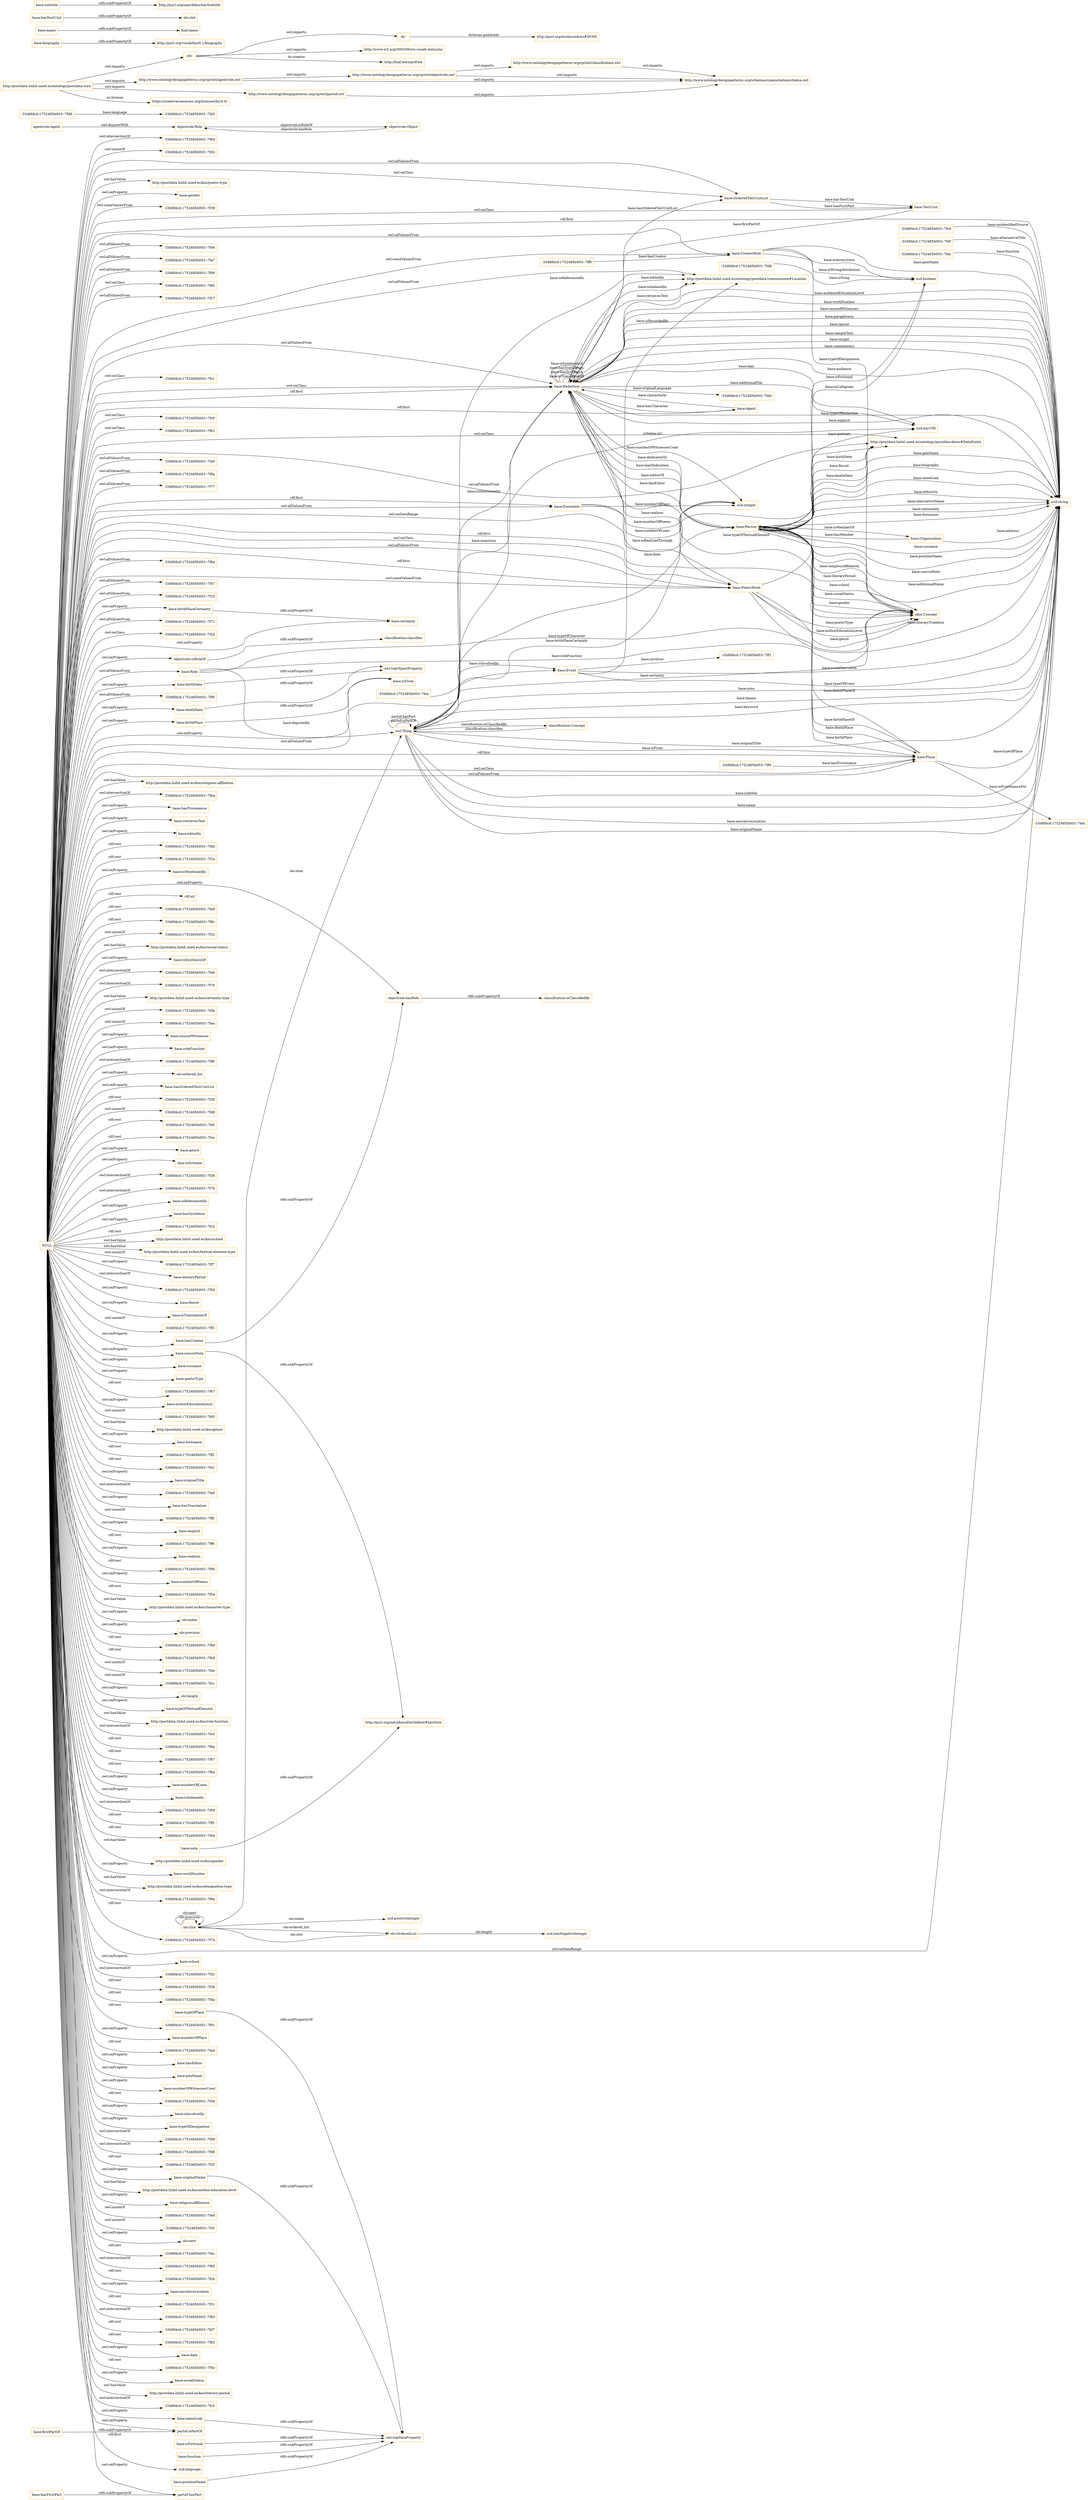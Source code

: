 digraph ar2dtool_diagram { 
rankdir=LR;
size="1501"
node [shape = rectangle, color="orange"]; "-33d6fdcd:1752485b003:-7f39" "base:Role" "base:OrderedTextUnitList" "-33d6fdcd:1752485b003:-7f94" "-33d6fdcd:1752485b003:-7fee" "-33d6fdcd:1752485b003:-7fa7" "-33d6fdcd:1752485b003:-7f99" "-33d6fdcd:1752485b003:-7fcd" "agentrole:Agent" "-33d6fdcd:1752485b003:-7f85" "-33d6fdcd:1752485b003:-7f57" "base:Agent" "base:CreatorRole" "base:Person" "base:Organisation" "-33d6fdcd:1752485b003:-7fc1" "base:Redaction" "-33d6fdcd:1752485b003:-7fc6" "-33d6fdcd:1752485b003:-7f61" "base:Ensemble" "-33d6fdcd:1752485b003:-7fa0" "-33d6fdcd:1752485b003:-7feb" "-33d6fdcd:1752485b003:-7f8a" "-33d6fdcd:1752485b003:-7fdf" "-33d6fdcd:1752485b003:-7f77" "base:TextUnit" "-33d6fdcd:1752485b003:-7ff4" "skos:Concept" "http://postdata.linhd.uned.es/ontology/postdata-dates#DateEntity" "base:Place" "-33d6fdcd:1752485b003:-7f6a" "base:Event" "-33d6fdcd:1752485b003:-7f47" "-33d6fdcd:1752485b003:-7f33" "-33d6fdcd:1752485b003:-7fdc" "http://postdata.linhd.uned.es/ontology/postdata-transmission#Location" "-33d6fdcd:1752485b003:-7fd6" "-33d6fdcd:1752485b003:-7f71" "-33d6fdcd:1752485b003:-7ff8" "-33d6fdcd:1752485b003:-7f2d" "base:PoeticWork" "-33d6fdcd:1752485b003:-7ff1" "-33d6fdcd:1752485b003:-7f8f" "-33d6fdcd:1752485b003:-7fd9" "owl:Thing" "objectrole:Role" "objectrole:Object" "olo:Slot" "olo:OrderedList" "classification:Concept" ; /*classes style*/
	"base:deathDate" -> "owl:topObjectProperty" [ label = "rdfs:subPropertyOf" ];
	"http://www.ontologydesignpatterns.org/cp/owl/objectrole.owl" -> "http://www.ontologydesignpatterns.org/cp/owl/classification.owl" [ label = "owl:imports" ];
	"http://www.ontologydesignpatterns.org/cp/owl/objectrole.owl" -> "http://www.ontologydesignpatterns.org/schemas/cpannotationschema.owl" [ label = "owl:imports" ];
	"http://www.ontologydesignpatterns.org/cp/owl/classification.owl" -> "http://www.ontologydesignpatterns.org/schemas/cpannotationschema.owl" [ label = "owl:imports" ];
	"base:firstPartOf" -> "partof:isPartOf" [ label = "rdfs:subPropertyOf" ];
	"agentrole:Agent" -> "objectrole:Role" [ label = "owl:disjointWith" ];
	"dc:" -> "http://purl.org/dc/aboutdcmi#DCMI" [ label = "dcterms:publisher" ];
	"olo:" -> "http://www.w3.org/2003/06/sw-vocab-status/ns" [ label = "owl:imports" ];
	"olo:" -> "dc:" [ label = "owl:imports" ];
	"olo:" -> "http://foaf.me/zazi#me" [ label = "dc:creator" ];
	"base:birthPlaceCertainty" -> "base:certainty" [ label = "rdfs:subPropertyOf" ];
	"base:biography" -> "http://purl.org/vocab/bio/0.1/biography" [ label = "rdfs:subPropertyOf" ];
	"objectrole:isRoleOf" -> "classification:classifies" [ label = "rdfs:subPropertyOf" ];
	"base:nameLink" -> "owl:topDataProperty" [ label = "rdfs:subPropertyOf" ];
	"base:sourceNote" -> "http://purl.org/net/nknouf/ns/bibtex#hasNote" [ label = "rdfs:subPropertyOf" ];
	"base:name" -> "foaf:name" [ label = "rdfs:subPropertyOf" ];
	"base:hasTextUnit" -> "olo:slot" [ label = "rdfs:subPropertyOf" ];
	"NULL" -> "base:birthPlace" [ label = "owl:onProperty" ];
	"NULL" -> "http://postdata.linhd.uned.es/kos/religious-affiliation" [ label = "owl:hasValue" ];
	"NULL" -> "base:PoeticWork" [ label = "owl:allValuesFrom" ];
	"NULL" -> "-33d6fdcd:1752485b003:-7fba" [ label = "owl:intersectionOf" ];
	"NULL" -> "base:CreatorRole" [ label = "owl:someValuesFrom" ];
	"NULL" -> "base:hasProvenance" [ label = "owl:onProperty" ];
	"NULL" -> "base:retrievesText" [ label = "owl:onProperty" ];
	"NULL" -> "base:editedIn" [ label = "owl:onProperty" ];
	"NULL" -> "base:Place" [ label = "rdf:first" ];
	"NULL" -> "-33d6fdcd:1752485b003:-7fdd" [ label = "rdf:rest" ];
	"NULL" -> "-33d6fdcd:1752485b003:-7f94" [ label = "owl:allValuesFrom" ];
	"NULL" -> "-33d6fdcd:1752485b003:-7f2a" [ label = "rdf:rest" ];
	"NULL" -> "base:PoeticWork" [ label = "rdf:first" ];
	"NULL" -> "base:isMentionedIn" [ label = "owl:onProperty" ];
	"NULL" -> "base:birthDate" [ label = "owl:onProperty" ];
	"NULL" -> "rdf:nil" [ label = "rdf:rest" ];
	"NULL" -> "-33d6fdcd:1752485b003:-7f6a" [ label = "owl:allValuesFrom" ];
	"NULL" -> "-33d6fdcd:1752485b003:-7fe9" [ label = "rdf:rest" ];
	"NULL" -> "-33d6fdcd:1752485b003:-7f8c" [ label = "rdf:rest" ];
	"NULL" -> "-33d6fdcd:1752485b003:-7f32" [ label = "owl:unionOf" ];
	"NULL" -> "http://postdata.linhd.uned.es/kos/social-status" [ label = "owl:hasValue" ];
	"NULL" -> "base:isSynthesisOf" [ label = "owl:onProperty" ];
	"NULL" -> "base:birthPlaceCertainty" [ label = "owl:onProperty" ];
	"NULL" -> "-33d6fdcd:1752485b003:-7f46" [ label = "owl:intersectionOf" ];
	"NULL" -> "-33d6fdcd:1752485b003:-7f70" [ label = "owl:intersectionOf" ];
	"NULL" -> "http://postdata.linhd.uned.es/kos/certainty-type" [ label = "owl:hasValue" ];
	"NULL" -> "-33d6fdcd:1752485b003:-7fdb" [ label = "owl:unionOf" ];
	"NULL" -> "-33d6fdcd:1752485b003:-7fea" [ label = "owl:unionOf" ];
	"NULL" -> "base:unusedWitnesses" [ label = "owl:onProperty" ];
	"NULL" -> "objectrole:isRoleOf" [ label = "owl:onProperty" ];
	"NULL" -> "base:roleFunction" [ label = "owl:onProperty" ];
	"NULL" -> "partof:isPartOf" [ label = "owl:onProperty" ];
	"NULL" -> "-33d6fdcd:1752485b003:-7f9f" [ label = "owl:intersectionOf" ];
	"NULL" -> "olo:ordered_list" [ label = "owl:onProperty" ];
	"NULL" -> "base:hasOrderedTextUnitList" [ label = "owl:onProperty" ];
	"NULL" -> "-33d6fdcd:1752485b003:-7f30" [ label = "rdf:rest" ];
	"NULL" -> "-33d6fdcd:1752485b003:-7fd8" [ label = "owl:unionOf" ];
	"NULL" -> "-33d6fdcd:1752485b003:-7fef" [ label = "rdf:rest" ];
	"NULL" -> "-33d6fdcd:1752485b003:-7fce" [ label = "rdf:rest" ];
	"NULL" -> "base:Role" [ label = "owl:allValuesFrom" ];
	"NULL" -> "base:genre" [ label = "owl:onProperty" ];
	"NULL" -> "base:OrderedTextUnitList" [ label = "owl:allValuesFrom" ];
	"NULL" -> "skos:inScheme" [ label = "owl:onProperty" ];
	"NULL" -> "-33d6fdcd:1752485b003:-7f38" [ label = "owl:intersectionOf" ];
	"NULL" -> "-33d6fdcd:1752485b003:-7f99" [ label = "owl:allValuesFrom" ];
	"NULL" -> "base:CreatorRole" [ label = "owl:allValuesFrom" ];
	"NULL" -> "http://postdata.linhd.uned.es/ontology/postdata-dates#DateEntity" [ label = "owl:onClass" ];
	"NULL" -> "-33d6fdcd:1752485b003:-7fa0" [ label = "owl:allValuesFrom" ];
	"NULL" -> "base:Ensemble" [ label = "owl:allValuesFrom" ];
	"NULL" -> "-33d6fdcd:1752485b003:-7f76" [ label = "owl:intersectionOf" ];
	"NULL" -> "base:isReferencedIn" [ label = "owl:onProperty" ];
	"NULL" -> "base:hasSynthesis" [ label = "owl:onProperty" ];
	"NULL" -> "-33d6fdcd:1752485b003:-7fc3" [ label = "rdf:rest" ];
	"NULL" -> "base:Agent" [ label = "rdf:first" ];
	"NULL" -> "http://postdata.linhd.uned.es/kos/school" [ label = "owl:hasValue" ];
	"NULL" -> "skos:Concept" [ label = "rdf:first" ];
	"NULL" -> "http://postdata.linhd.uned.es/kos/textual-element-type" [ label = "owl:hasValue" ];
	"NULL" -> "-33d6fdcd:1752485b003:-7ff7" [ label = "owl:unionOf" ];
	"NULL" -> "base:literaryPeriod" [ label = "owl:onProperty" ];
	"NULL" -> "-33d6fdcd:1752485b003:-7f71" [ label = "owl:allValuesFrom" ];
	"NULL" -> "-33d6fdcd:1752485b003:-7f56" [ label = "owl:intersectionOf" ];
	"NULL" -> "base:floruit" [ label = "owl:onProperty" ];
	"NULL" -> "-33d6fdcd:1752485b003:-7f57" [ label = "owl:allValuesFrom" ];
	"NULL" -> "base:isTranslationOf" [ label = "owl:onProperty" ];
	"NULL" -> "-33d6fdcd:1752485b003:-7ff3" [ label = "owl:unionOf" ];
	"NULL" -> "xsd:string" [ label = "owl:onDataRange" ];
	"NULL" -> "base:surname" [ label = "owl:onProperty" ];
	"NULL" -> "base:poeticType" [ label = "owl:onProperty" ];
	"NULL" -> "-33d6fdcd:1752485b003:-7f67" [ label = "rdf:rest" ];
	"NULL" -> "base:authorEducationLevel" [ label = "owl:onProperty" ];
	"NULL" -> "-33d6fdcd:1752485b003:-7fd5" [ label = "owl:unionOf" ];
	"NULL" -> "http://postdata.linhd.uned.es/kos/genre" [ label = "owl:hasValue" ];
	"NULL" -> "base:forename" [ label = "owl:onProperty" ];
	"NULL" -> "-33d6fdcd:1752485b003:-7ff2" [ label = "rdf:rest" ];
	"NULL" -> "-33d6fdcd:1752485b003:-7f77" [ label = "owl:allValuesFrom" ];
	"NULL" -> "-33d6fdcd:1752485b003:-7fd1" [ label = "rdf:rest" ];
	"NULL" -> "base:originalTitle" [ label = "owl:onProperty" ];
	"NULL" -> "-33d6fdcd:1752485b003:-7fa6" [ label = "owl:intersectionOf" ];
	"NULL" -> "base:hasTranslation" [ label = "owl:onProperty" ];
	"NULL" -> "base:Redaction" [ label = "owl:allValuesFrom" ];
	"NULL" -> "-33d6fdcd:1752485b003:-7ff0" [ label = "owl:unionOf" ];
	"NULL" -> "base:explicit" [ label = "owl:onProperty" ];
	"NULL" -> "-33d6fdcd:1752485b003:-7ff6" [ label = "rdf:rest" ];
	"NULL" -> "-33d6fdcd:1752485b003:-7f8f" [ label = "owl:allValuesFrom" ];
	"NULL" -> "base:realises" [ label = "owl:onProperty" ];
	"NULL" -> "-33d6fdcd:1752485b003:-7f96" [ label = "rdf:rest" ];
	"NULL" -> "base:PoeticWork" [ label = "owl:someValuesFrom" ];
	"NULL" -> "base:numberOfPoems" [ label = "owl:onProperty" ];
	"NULL" -> "-33d6fdcd:1752485b003:-7f54" [ label = "rdf:rest" ];
	"NULL" -> "http://postdata.linhd.uned.es/kos/character-type" [ label = "owl:hasValue" ];
	"NULL" -> "olo:index" [ label = "owl:onProperty" ];
	"NULL" -> "olo:previous" [ label = "owl:onProperty" ];
	"NULL" -> "-33d6fdcd:1752485b003:-7f9d" [ label = "rdf:rest" ];
	"NULL" -> "-33d6fdcd:1752485b003:-7fb8" [ label = "rdf:rest" ];
	"NULL" -> "-33d6fdcd:1752485b003:-7fde" [ label = "owl:unionOf" ];
	"NULL" -> "-33d6fdcd:1752485b003:-7fc6" [ label = "owl:onClass" ];
	"NULL" -> "base:PoeticWork" [ label = "owl:onClass" ];
	"NULL" -> "-33d6fdcd:1752485b003:-7fcc" [ label = "owl:unionOf" ];
	"NULL" -> "xsd:string" [ label = "rdf:first" ];
	"NULL" -> "olo:length" [ label = "owl:onProperty" ];
	"NULL" -> "base:typeOfTextualElement" [ label = "owl:onProperty" ];
	"NULL" -> "http://postdata.linhd.uned.es/kos/role-function" [ label = "owl:hasValue" ];
	"NULL" -> "-33d6fdcd:1752485b003:-7f39" [ label = "owl:someValuesFrom" ];
	"NULL" -> "-33d6fdcd:1752485b003:-7fc0" [ label = "owl:intersectionOf" ];
	"NULL" -> "-33d6fdcd:1752485b003:-7f6e" [ label = "rdf:rest" ];
	"NULL" -> "-33d6fdcd:1752485b003:-7f61" [ label = "owl:onClass" ];
	"NULL" -> "-33d6fdcd:1752485b003:-7f47" [ label = "owl:allValuesFrom" ];
	"NULL" -> "-33d6fdcd:1752485b003:-7f87" [ label = "rdf:rest" ];
	"NULL" -> "-33d6fdcd:1752485b003:-7fbe" [ label = "rdf:rest" ];
	"NULL" -> "base:numberOfLines" [ label = "owl:onProperty" ];
	"NULL" -> "-33d6fdcd:1752485b003:-7f2d" [ label = "owl:onClass" ];
	"NULL" -> "base:isIndexedIn" [ label = "owl:onProperty" ];
	"NULL" -> "-33d6fdcd:1752485b003:-7f69" [ label = "owl:intersectionOf" ];
	"NULL" -> "-33d6fdcd:1752485b003:-7ff5" [ label = "rdf:rest" ];
	"NULL" -> "-33d6fdcd:1752485b003:-7fd4" [ label = "rdf:rest" ];
	"NULL" -> "http://postdata.linhd.uned.es/kos/gender" [ label = "owl:hasValue" ];
	"NULL" -> "base:workNumber" [ label = "owl:onProperty" ];
	"NULL" -> "base:hasCreator" [ label = "owl:onProperty" ];
	"NULL" -> "http://postdata.linhd.uned.es/kos/designation-type" [ label = "owl:hasValue" ];
	"NULL" -> "-33d6fdcd:1752485b003:-7f8e" [ label = "owl:intersectionOf" ];
	"NULL" -> "base:deathDate" [ label = "owl:onProperty" ];
	"NULL" -> "-33d6fdcd:1752485b003:-7f74" [ label = "rdf:rest" ];
	"NULL" -> "base:isFrom" [ label = "owl:onProperty" ];
	"NULL" -> "-33d6fdcd:1752485b003:-7f85" [ label = "owl:onClass" ];
	"NULL" -> "base:Redaction" [ label = "owl:onClass" ];
	"NULL" -> "base:school" [ label = "owl:onProperty" ];
	"NULL" -> "-33d6fdcd:1752485b003:-7f2c" [ label = "owl:intersectionOf" ];
	"NULL" -> "-33d6fdcd:1752485b003:-7f8a" [ label = "owl:allValuesFrom" ];
	"NULL" -> "-33d6fdcd:1752485b003:-7fc1" [ label = "owl:onClass" ];
	"NULL" -> "xsd:integer" [ label = "owl:onDataRange" ];
	"NULL" -> "-33d6fdcd:1752485b003:-7f36" [ label = "rdf:rest" ];
	"NULL" -> "-33d6fdcd:1752485b003:-7fda" [ label = "rdf:rest" ];
	"NULL" -> "-33d6fdcd:1752485b003:-7f91" [ label = "rdf:rest" ];
	"NULL" -> "objectrole:hasRole" [ label = "owl:onProperty" ];
	"NULL" -> "partof:hasPart" [ label = "owl:onProperty" ];
	"NULL" -> "base:Place" [ label = "owl:onClass" ];
	"NULL" -> "base:numberOfPlays" [ label = "owl:onProperty" ];
	"NULL" -> "-33d6fdcd:1752485b003:-7fa4" [ label = "rdf:rest" ];
	"NULL" -> "base:hasEditor" [ label = "owl:onProperty" ];
	"NULL" -> "base:nameLink" [ label = "owl:onProperty" ];
	"NULL" -> "base:Ensemble" [ label = "rdf:first" ];
	"NULL" -> "base:penName" [ label = "owl:onProperty" ];
	"NULL" -> "base:numberOfWitnessesUsed" [ label = "owl:onProperty" ];
	"NULL" -> "-33d6fdcd:1752485b003:-7f44" [ label = "rdf:rest" ];
	"NULL" -> "base:isInvolvedIn" [ label = "owl:onProperty" ];
	"NULL" -> "base:typeOfDesignation" [ label = "owl:onProperty" ];
	"NULL" -> "http://postdata.linhd.uned.es/ontology/postdata-transmission#Location" [ label = "owl:allValuesFrom" ];
	"NULL" -> "-33d6fdcd:1752485b003:-7f89" [ label = "owl:intersectionOf" ];
	"NULL" -> "base:Redaction" [ label = "rdf:first" ];
	"NULL" -> "-33d6fdcd:1752485b003:-7f98" [ label = "owl:intersectionOf" ];
	"NULL" -> "-33d6fdcd:1752485b003:-7f33" [ label = "owl:allValuesFrom" ];
	"NULL" -> "-33d6fdcd:1752485b003:-7f2f" [ label = "rdf:rest" ];
	"NULL" -> "http://postdata.linhd.uned.es/kos/author-education-level" [ label = "owl:hasValue" ];
	"NULL" -> "base:originalName" [ label = "owl:onProperty" ];
	"NULL" -> "base:religiousAffiliation" [ label = "owl:onProperty" ];
	"NULL" -> "-33d6fdcd:1752485b003:-7fed" [ label = "owl:unionOf" ];
	"NULL" -> "-33d6fdcd:1752485b003:-7fcf" [ label = "owl:unionOf" ];
	"NULL" -> "olo:next" [ label = "owl:onProperty" ];
	"NULL" -> "-33d6fdcd:1752485b003:-7fec" [ label = "rdf:rest" ];
	"NULL" -> "-33d6fdcd:1752485b003:-7f60" [ label = "owl:intersectionOf" ];
	"NULL" -> "base:sourceNote" [ label = "owl:onProperty" ];
	"NULL" -> "-33d6fdcd:1752485b003:-7fcb" [ label = "rdf:rest" ];
	"NULL" -> "base:narrativeLocation" [ label = "owl:onProperty" ];
	"NULL" -> "-33d6fdcd:1752485b003:-7f31" [ label = "rdf:rest" ];
	"NULL" -> "-33d6fdcd:1752485b003:-7f93" [ label = "owl:intersectionOf" ];
	"NULL" -> "-33d6fdcd:1752485b003:-7fd7" [ label = "rdf:rest" ];
	"NULL" -> "base:certainty" [ label = "owl:onProperty" ];
	"NULL" -> "-33d6fdcd:1752485b003:-7f82" [ label = "rdf:rest" ];
	"NULL" -> "base:date" [ label = "owl:onProperty" ];
	"NULL" -> "-33d6fdcd:1752485b003:-7f5e" [ label = "rdf:rest" ];
	"NULL" -> "base:TextUnit" [ label = "owl:onClass" ];
	"NULL" -> "base:Place" [ label = "owl:allValuesFrom" ];
	"NULL" -> "base:socialStatus" [ label = "owl:onProperty" ];
	"NULL" -> "http://postdata.linhd.uned.es/kos/literary-period" [ label = "owl:hasValue" ];
	"NULL" -> "http://postdata.linhd.uned.es/ontology/postdata-dates#DateEntity" [ label = "owl:allValuesFrom" ];
	"NULL" -> "-33d6fdcd:1752485b003:-7fc5" [ label = "owl:intersectionOf" ];
	"NULL" -> "xsd:language" [ label = "rdf:first" ];
	"NULL" -> "-33d6fdcd:1752485b003:-7f84" [ label = "owl:intersectionOf" ];
	"NULL" -> "-33d6fdcd:1752485b003:-7fd2" [ label = "owl:unionOf" ];
	"NULL" -> "http://postdata.linhd.uned.es/kos/poetic-type" [ label = "owl:hasValue" ];
	"NULL" -> "base:gender" [ label = "owl:onProperty" ];
	"NULL" -> "base:OrderedTextUnitList" [ label = "owl:onClass" ];
	"NULL" -> "-33d6fdcd:1752485b003:-7fa7" [ label = "owl:allValuesFrom" ];
	"NULL" -> "base:Event" [ label = "owl:allValuesFrom" ];
	"base:hasFirstPart" -> "partof:hasPart" [ label = "rdfs:subPropertyOf" ];
	"base:hasCreator" -> "objectrole:hasRole" [ label = "rdfs:subPropertyOf" ];
	"base:birthPlace" -> "base:isFrom" [ label = "rdfs:subPropertyOf" ];
	"http://www.ontologydesignpatterns.org/cp/owl/agentrole.owl" -> "http://www.ontologydesignpatterns.org/cp/owl/objectrole.owl" [ label = "owl:imports" ];
	"http://www.ontologydesignpatterns.org/cp/owl/agentrole.owl" -> "http://www.ontologydesignpatterns.org/schemas/cpannotationschema.owl" [ label = "owl:imports" ];
	"base:isFictional" -> "owl:topDataProperty" [ label = "rdfs:subPropertyOf" ];
	"base:subtitle" -> "http://purl.org/spar/fabio/hasSubtitle" [ label = "rdfs:subPropertyOf" ];
	"base:function" -> "owl:topDataProperty" [ label = "rdfs:subPropertyOf" ];
	"base:originalName" -> "owl:topDataProperty" [ label = "rdfs:subPropertyOf" ];
	"http://www.ontologydesignpatterns.org/cp/owl/partof.owl" -> "http://www.ontologydesignpatterns.org/schemas/cpannotationschema.owl" [ label = "owl:imports" ];
	"http://postdata.linhd.uned.es/ontology/postdata-core" -> "https://creativecommons.org/licenses/by/4.0/" [ label = "ns:license" ];
	"http://postdata.linhd.uned.es/ontology/postdata-core" -> "http://www.ontologydesignpatterns.org/cp/owl/partof.owl" [ label = "owl:imports" ];
	"http://postdata.linhd.uned.es/ontology/postdata-core" -> "http://www.ontologydesignpatterns.org/cp/owl/agentrole.owl" [ label = "owl:imports" ];
	"http://postdata.linhd.uned.es/ontology/postdata-core" -> "olo:" [ label = "owl:imports" ];
	"base:note" -> "http://purl.org/net/nknouf/ns/bibtex#hasNote" [ label = "rdfs:subPropertyOf" ];
	"base:birthDate" -> "owl:topObjectProperty" [ label = "rdfs:subPropertyOf" ];
	"base:positionName" -> "owl:topDataProperty" [ label = "rdfs:subPropertyOf" ];
	"objectrole:hasRole" -> "classification:isClassifiedBy" [ label = "rdfs:subPropertyOf" ];
	"base:typeOfPlace" -> "owl:topDataProperty" [ label = "rdfs:subPropertyOf" ];
	"base:Redaction" -> "owl:Thing" [ label = "base:mentions" ];
	"base:Person" -> "xsd:boolean" [ label = "base:isFictional" ];
	"owl:Thing" -> "xsd:string" [ label = "base:narrativeLocation" ];
	"base:CreatorRole" -> "xsd:string" [ label = "base:penName" ];
	"base:Person" -> "base:Place" [ label = "base:deathPlace" ];
	"base:Ensemble" -> "xsd:integer" [ label = "base:numberOfLines" ];
	"base:Redaction" -> "xsd:string" [ label = "base:audienceEducationLevel" ];
	"base:Event" -> "xsd:string" [ label = "base:eventNarration" ];
	"base:Redaction" -> "xsd:string" [ label = "base:workNumber" ];
	"owl:Thing" -> "xsd:string" [ label = "base:originalName" ];
	"base:OrderedTextUnitList" -> "base:TextUnit" [ label = "base:hasTextUnit" ];
	"base:Redaction" -> "base:Person" [ label = "base:hasEditor" ];
	"olo:Slot" -> "olo:Slot" [ label = "olo:previous" ];
	"base:Redaction" -> "xsd:string" [ label = "base:unusedWitnesses" ];
	"base:Place" -> "base:Person" [ label = "base:deathPlaceOf" ];
	"base:Person" -> "http://postdata.linhd.uned.es/ontology/postdata-dates#DateEntity" [ label = "base:floruit" ];
	"base:Person" -> "xsd:string" [ label = "base:surname" ];
	"base:Person" -> "xsd:string" [ label = "base:positionName" ];
	"classification:Concept" -> "owl:Thing" [ label = "classification:classifies" ];
	"-33d6fdcd:1752485b003:-7ff8" -> "base:CreatorRole" [ label = "base:hasCreator" ];
	"base:Redaction" -> "xsd:string" [ label = "base:paraphrasis" ];
	"base:Person" -> "base:Redaction" [ label = "base:hasDedication" ];
	"base:Event" -> "xsd:string" [ label = "base:typeOfEvent" ];
	"base:Person" -> "http://postdata.linhd.uned.es/ontology/postdata-dates#DateEntity" [ label = "base:deathDate" ];
	"base:Person" -> "base:Place" [ label = "base:birthPlace" ];
	"base:Event" -> "http://postdata.linhd.uned.es/ontology/postdata-transmission#Location" [ label = "base:isRecordedBy" ];
	"base:CreatorRole" -> "xsd:boolean" [ label = "base:isAnonymous" ];
	"base:Redaction" -> "base:Agent" [ label = "base:hasCharacter" ];
	"base:Redaction" -> "xsd:anyURI" [ label = "base:text" ];
	"base:Redaction" -> "xsd:anyURI" [ label = "base:additionalFile" ];
	"base:Person" -> "base:Organisation" [ label = "base:isMemberOf" ];
	"base:Redaction" -> "xsd:string" [ label = "base:layout" ];
	"base:PoeticWork" -> "xsd:boolean" [ label = "base:isCalligram" ];
	"olo:Slot" -> "olo:OrderedList" [ label = "olo:ordered_list" ];
	"base:Redaction" -> "http://postdata.linhd.uned.es/ontology/postdata-transmission#Location" [ label = "base:editedIn" ];
	"base:Redaction" -> "skos:Concept" [ label = "base:typeOfTextualElement" ];
	"olo:OrderedList" -> "xsd:nonNegativeInteger" [ label = "olo:length" ];
	"-33d6fdcd:1752485b003:-7fee" -> "base:Event" [ label = "base:isInvolvedIn" ];
	"base:PoeticWork" -> "base:Redaction" [ label = "base:isRealisedThrough" ];
	"base:Redaction" -> "base:PoeticWork" [ label = "base:realises" ];
	"base:Person" -> "skos:Concept" [ label = "base:religiousAffiliation" ];
	"base:Person" -> "xsd:string" [ label = "base:sourceNote" ];
	"base:Redaction" -> "xsd:string" [ label = "base:sampleText" ];
	"base:Redaction" -> "xsd:string" [ label = "base:incipit" ];
	"base:Person" -> "http://postdata.linhd.uned.es/ontology/postdata-dates#DateEntity" [ label = "base:birthDate" ];
	"base:Person" -> "owl:Thing" [ label = "base:birthPlaceCertainty" ];
	"base:Person" -> "skos:Concept" [ label = "base:literaryPeriod" ];
	"base:Person" -> "xsd:string" [ label = "base:additionalName" ];
	"base:Person" -> "xsd:string" [ label = "base:genName" ];
	"base:Person" -> "base:Redaction" [ label = "base:editorOf" ];
	"base:CreatorRole" -> "skos:Concept" [ label = "base:typeOfDesignation" ];
	"base:Person" -> "xsd:string" [ label = "base:biography" ];
	"base:Redaction" -> "base:Redaction" [ label = "base:isTranslationOf" ];
	"owl:Thing" -> "skos:Concept" [ label = "base:certainty" ];
	"base:Redaction" -> "base:Redaction" [ label = "base:hasSynthesis" ];
	"olo:OrderedList" -> "olo:Slot" [ label = "olo:slot" ];
	"base:Person" -> "skos:Concept" [ label = "base:school" ];
	"olo:Slot" -> "olo:Slot" [ label = "olo:next" ];
	"owl:Thing" -> "xsd:anyURI" [ label = "schema:url" ];
	"owl:Thing" -> "http://postdata.linhd.uned.es/ontology/postdata-transmission#Location" [ label = "base:isReferencedIn" ];
	"base:PoeticWork" -> "xsd:string" [ label = "base:literaryTradition" ];
	"owl:Thing" -> "xsd:string" [ label = "base:note" ];
	"-33d6fdcd:1752485b003:-7fcd" -> "xsd:string" [ label = "base:unidentifiedSource" ];
	"owl:Thing" -> "xsd:string" [ label = "base:theme" ];
	"base:Event" -> "-33d6fdcd:1752485b003:-7ff1" [ label = "base:involves" ];
	"base:Role" -> "skos:Concept" [ label = "base:roleFunction" ];
	"base:PoeticWork" -> "skos:Concept" [ label = "base:poeticType" ];
	"olo:Slot" -> "owl:Thing" [ label = "olo:item" ];
	"base:Place" -> "xsd:string" [ label = "base:typeOfPlace" ];
	"-33d6fdcd:1752485b003:-7fd9" -> "xsd:boolean" [ label = "base:isSong" ];
	"base:Person" -> "xsd:string" [ label = "base:nameLink" ];
	"base:Ensemble" -> "xsd:integer" [ label = "base:numberOfPlays" ];
	"base:Place" -> "base:Person" [ label = "base:birthPlaceOf" ];
	"base:Redaction" -> "http://postdata.linhd.uned.es/ontology/postdata-transmission#Location" [ label = "base:isIndexedIn" ];
	"base:Person" -> "xsd:string" [ label = "base:ethnicity" ];
	"owl:Thing" -> "xsd:string" [ label = "base:keyword" ];
	"base:Redaction" -> "xsd:string" [ label = "base:commentary" ];
	"base:Redaction" -> "base:OrderedTextUnitList" [ label = "base:hasOrderedTextUnitList" ];
	"owl:Thing" -> "xsd:string" [ label = "base:originalTitle" ];
	"base:Person" -> "skos:Concept" [ label = "base:socialStatus" ];
	"owl:Thing" -> "classification:Concept" [ label = "classification:isClassifiedBy" ];
	"owl:Thing" -> "owl:Thing" [ label = "partof:isPartOf" ];
	"olo:Slot" -> "xsd:positiveInteger" [ label = "olo:index" ];
	"-33d6fdcd:1752485b003:-7fdc" -> "xsd:string" [ label = "base:function" ];
	"base:PoeticWork" -> "skos:Concept" [ label = "base:authorEducationLevel" ];
	"owl:Thing" -> "base:Place" [ label = "base:isFrom" ];
	"base:Redaction" -> "base:Redaction" [ label = "base:hasTranslation" ];
	"base:CreatorRole" -> "xsd:boolean" [ label = "base:isWrongAttribution" ];
	"owl:Thing" -> "http://postdata.linhd.uned.es/ontology/postdata-dates#DateEntity" [ label = "base:date" ];
	"base:TextUnit" -> "base:Redaction" [ label = "base:firstPartOf" ];
	"base:Person" -> "xsd:string" [ label = "base:alternativeName" ];
	"objectrole:Object" -> "objectrole:Role" [ label = "objectrole:hasRole" ];
	"-33d6fdcd:1752485b003:-7ff4" -> "base:Place" [ label = "base:hasProvenance" ];
	"base:Person" -> "xsd:string" [ label = "base:nationality" ];
	"owl:Thing" -> "base:Redaction" [ label = "base:isMentionedIn" ];
	"base:OrderedTextUnitList" -> "base:TextUnit" [ label = "base:hasFirstPart" ];
	"base:Person" -> "xsd:anyURI" [ label = "base:portrait" ];
	"-33d6fdcd:1752485b003:-7fdf" -> "xsd:string" [ label = "base:alternativeTitle" ];
	"base:Organisation" -> "xsd:string" [ label = "base:address" ];
	"base:Role" -> "skos:Concept" [ label = "base:typeOfCharacter" ];
	"base:Organisation" -> "base:Person" [ label = "base:hasMember" ];
	"base:Place" -> "-33d6fdcd:1752485b003:-7feb" [ label = "base:isProvenanceFor" ];
	"base:Redaction" -> "xsd:string" [ label = "base:explicit" ];
	"owl:Thing" -> "xsd:string" [ label = "base:subtitle" ];
	"base:Redaction" -> "http://postdata.linhd.uned.es/ontology/postdata-transmission#Location" [ label = "base:retrievesText" ];
	"base:Person" -> "skos:Concept" [ label = "base:gender" ];
	"base:PoeticWork" -> "skos:Concept" [ label = "base:genre" ];
	"owl:Thing" -> "xsd:string" [ label = "base:name" ];
	"base:Redaction" -> "base:Person" [ label = "base:dedicatedTo" ];
	"base:Person" -> "xsd:string" [ label = "base:forename" ];
	"base:Redaction" -> "xsd:string" [ label = "base:audience" ];
	"base:Ensemble" -> "xsd:integer" [ label = "base:numberOfPoems" ];
	"base:Redaction" -> "xsd:string" [ label = "base:typeOfRedaction" ];
	"base:Redaction" -> "xsd:integer" [ label = "base:numberOfWitnessesUsed" ];
	"base:Redaction" -> "-33d6fdcd:1752485b003:-7fd0" [ label = "base:originalLanguage" ];
	"owl:Thing" -> "owl:Thing" [ label = "partof:hasPart" ];
	"base:Role" -> "owl:Thing" [ label = "base:depictedIn" ];
	"base:Agent" -> "base:Redaction" [ label = "base:characterIn" ];
	"-33d6fdcd:1752485b003:-7fd6" -> "-33d6fdcd:1752485b003:-7fd3" [ label = "base:language" ];
	"objectrole:Role" -> "objectrole:Object" [ label = "objectrole:isRoleOf" ];
	"base:Redaction" -> "base:Redaction" [ label = "base:isSynthesisOf" ];

}
